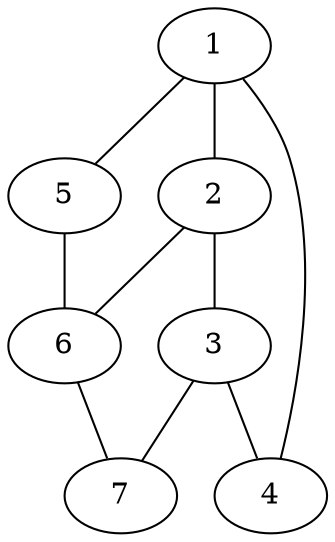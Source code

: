 strict graph "" {
	1 -- 2;
	1 -- 4;
	1 -- 5;
	2 -- 3;
	2 -- 6;
	3 -- 4;
	3 -- 7;
	5 -- 6;
	6 -- 7;
}
